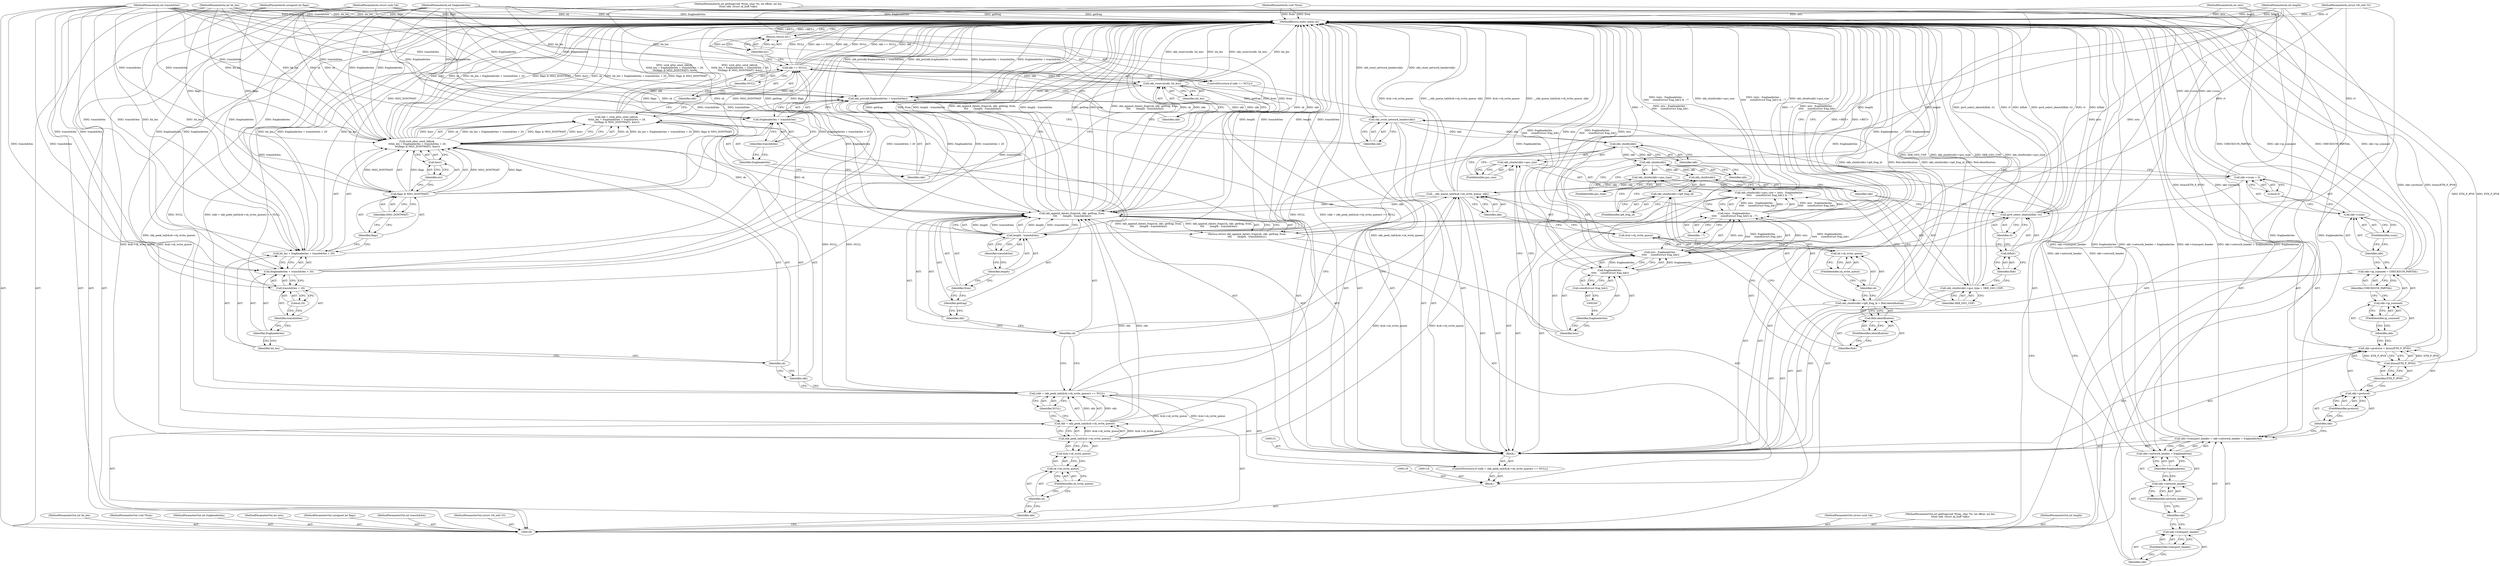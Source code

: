 digraph "0_linux_2811ebac2521ceac84f2bdae402455baa6a7fb47_0" {
"1000235" [label="(MethodReturn,static inline int)"];
"1000107" [label="(MethodParameterIn,struct sock *sk)"];
"1000342" [label="(MethodParameterOut,struct sock *sk)"];
"1000124" [label="(Call,skb_peek_tail(&sk->sk_write_queue))"];
"1000120" [label="(ControlStructure,if ((skb = skb_peek_tail(&sk->sk_write_queue)) == NULL))"];
"1000125" [label="(Call,&sk->sk_write_queue)"];
"1000126" [label="(Call,sk->sk_write_queue)"];
"1000127" [label="(Identifier,sk)"];
"1000128" [label="(FieldIdentifier,sk_write_queue)"];
"1000129" [label="(Identifier,NULL)"];
"1000121" [label="(Call,(skb = skb_peek_tail(&sk->sk_write_queue)) == NULL)"];
"1000122" [label="(Call,skb = skb_peek_tail(&sk->sk_write_queue))"];
"1000123" [label="(Identifier,skb)"];
"1000130" [label="(Block,)"];
"1000135" [label="(Identifier,sk)"];
"1000132" [label="(Call,skb = sock_alloc_send_skb(sk,\n \t\t\thh_len + fragheaderlen + transhdrlen + 20,\n \t\t\t(flags & MSG_DONTWAIT), &err))"];
"1000133" [label="(Identifier,skb)"];
"1000134" [label="(Call,sock_alloc_send_skb(sk,\n \t\t\thh_len + fragheaderlen + transhdrlen + 20,\n \t\t\t(flags & MSG_DONTWAIT), &err))"];
"1000108" [label="(MethodParameterIn,int getfrag(void *from, char *to, int offset, int len,\n\t\t\tint odd, struct sk_buff *skb))"];
"1000343" [label="(MethodParameterOut,int getfrag(void *from, char *to, int offset, int len,\n\t\t\tint odd, struct sk_buff *skb))"];
"1000138" [label="(Call,fragheaderlen + transhdrlen + 20)"];
"1000139" [label="(Identifier,fragheaderlen)"];
"1000140" [label="(Call,transhdrlen + 20)"];
"1000141" [label="(Identifier,transhdrlen)"];
"1000136" [label="(Call,hh_len + fragheaderlen + transhdrlen + 20)"];
"1000137" [label="(Identifier,hh_len)"];
"1000142" [label="(Literal,20)"];
"1000145" [label="(Identifier,MSG_DONTWAIT)"];
"1000146" [label="(Call,&err)"];
"1000147" [label="(Identifier,err)"];
"1000143" [label="(Call,flags & MSG_DONTWAIT)"];
"1000144" [label="(Identifier,flags)"];
"1000151" [label="(Identifier,NULL)"];
"1000148" [label="(ControlStructure,if (skb == NULL))"];
"1000149" [label="(Call,skb == NULL)"];
"1000150" [label="(Identifier,skb)"];
"1000153" [label="(Identifier,err)"];
"1000152" [label="(Return,return err;)"];
"1000155" [label="(Identifier,skb)"];
"1000156" [label="(Identifier,hh_len)"];
"1000154" [label="(Call,skb_reserve(skb, hh_len))"];
"1000158" [label="(Identifier,skb)"];
"1000159" [label="(Call,fragheaderlen + transhdrlen)"];
"1000160" [label="(Identifier,fragheaderlen)"];
"1000157" [label="(Call,skb_put(skb,fragheaderlen + transhdrlen))"];
"1000161" [label="(Identifier,transhdrlen)"];
"1000162" [label="(Call,skb_reset_network_header(skb))"];
"1000163" [label="(Identifier,skb)"];
"1000164" [label="(Call,skb->transport_header = skb->network_header + fragheaderlen)"];
"1000165" [label="(Call,skb->transport_header)"];
"1000166" [label="(Identifier,skb)"];
"1000168" [label="(Call,skb->network_header + fragheaderlen)"];
"1000169" [label="(Call,skb->network_header)"];
"1000170" [label="(Identifier,skb)"];
"1000171" [label="(FieldIdentifier,network_header)"];
"1000172" [label="(Identifier,fragheaderlen)"];
"1000167" [label="(FieldIdentifier,transport_header)"];
"1000177" [label="(Call,htons(ETH_P_IPV6))"];
"1000178" [label="(Identifier,ETH_P_IPV6)"];
"1000173" [label="(Call,skb->protocol = htons(ETH_P_IPV6))"];
"1000174" [label="(Call,skb->protocol)"];
"1000175" [label="(Identifier,skb)"];
"1000176" [label="(FieldIdentifier,protocol)"];
"1000183" [label="(Identifier,CHECKSUM_PARTIAL)"];
"1000179" [label="(Call,skb->ip_summed = CHECKSUM_PARTIAL)"];
"1000180" [label="(Call,skb->ip_summed)"];
"1000181" [label="(Identifier,skb)"];
"1000182" [label="(FieldIdentifier,ip_summed)"];
"1000188" [label="(Literal,0)"];
"1000184" [label="(Call,skb->csum = 0)"];
"1000185" [label="(Call,skb->csum)"];
"1000186" [label="(Identifier,skb)"];
"1000187" [label="(FieldIdentifier,csum)"];
"1000110" [label="(MethodParameterIn,int length)"];
"1000345" [label="(MethodParameterOut,int length)"];
"1000111" [label="(MethodParameterIn,int hh_len)"];
"1000346" [label="(MethodParameterOut,int hh_len)"];
"1000109" [label="(MethodParameterIn,void *from)"];
"1000344" [label="(MethodParameterOut,void *from)"];
"1000112" [label="(MethodParameterIn,int fragheaderlen)"];
"1000347" [label="(MethodParameterOut,int fragheaderlen)"];
"1000192" [label="(Identifier,skb)"];
"1000193" [label="(FieldIdentifier,gso_size)"];
"1000189" [label="(Call,skb_shinfo(skb)->gso_size = (mtu - fragheaderlen -\n\t\t\t\t\t     sizeof(struct frag_hdr)) & ~7)"];
"1000190" [label="(Call,skb_shinfo(skb)->gso_size)"];
"1000191" [label="(Call,skb_shinfo(skb))"];
"1000194" [label="(Call,(mtu - fragheaderlen -\n\t\t\t\t\t     sizeof(struct frag_hdr)) & ~7)"];
"1000195" [label="(Call,mtu - fragheaderlen -\n\t\t\t\t\t     sizeof(struct frag_hdr))"];
"1000196" [label="(Identifier,mtu)"];
"1000197" [label="(Call,fragheaderlen -\n\t\t\t\t\t     sizeof(struct frag_hdr))"];
"1000198" [label="(Identifier,fragheaderlen)"];
"1000199" [label="(Call,sizeof(struct frag_hdr))"];
"1000201" [label="(Identifier,~7)"];
"1000205" [label="(Identifier,skb)"];
"1000206" [label="(FieldIdentifier,gso_type)"];
"1000202" [label="(Call,skb_shinfo(skb)->gso_type = SKB_GSO_UDP)"];
"1000203" [label="(Call,skb_shinfo(skb)->gso_type)"];
"1000204" [label="(Call,skb_shinfo(skb))"];
"1000207" [label="(Identifier,SKB_GSO_UDP)"];
"1000209" [label="(Call,&fhdr)"];
"1000210" [label="(Identifier,fhdr)"];
"1000211" [label="(Identifier,rt)"];
"1000208" [label="(Call,ipv6_select_ident(&fhdr, rt))"];
"1000215" [label="(Identifier,skb)"];
"1000216" [label="(FieldIdentifier,ip6_frag_id)"];
"1000212" [label="(Call,skb_shinfo(skb)->ip6_frag_id = fhdr.identification)"];
"1000213" [label="(Call,skb_shinfo(skb)->ip6_frag_id)"];
"1000214" [label="(Call,skb_shinfo(skb))"];
"1000217" [label="(Call,fhdr.identification)"];
"1000218" [label="(Identifier,fhdr)"];
"1000219" [label="(FieldIdentifier,identification)"];
"1000221" [label="(Call,&sk->sk_write_queue)"];
"1000222" [label="(Call,sk->sk_write_queue)"];
"1000223" [label="(Identifier,sk)"];
"1000224" [label="(FieldIdentifier,sk_write_queue)"];
"1000220" [label="(Call,__skb_queue_tail(&sk->sk_write_queue, skb))"];
"1000225" [label="(Identifier,skb)"];
"1000114" [label="(MethodParameterIn,int mtu)"];
"1000349" [label="(MethodParameterOut,int mtu)"];
"1000115" [label="(MethodParameterIn,unsigned int flags)"];
"1000350" [label="(MethodParameterOut,unsigned int flags)"];
"1000113" [label="(MethodParameterIn,int transhdrlen)"];
"1000348" [label="(MethodParameterOut,int transhdrlen)"];
"1000226" [label="(Return,return skb_append_datato_frags(sk, skb, getfrag, from,\n\t\t\t\t       (length - transhdrlen));)"];
"1000228" [label="(Identifier,sk)"];
"1000229" [label="(Identifier,skb)"];
"1000230" [label="(Identifier,getfrag)"];
"1000231" [label="(Identifier,from)"];
"1000227" [label="(Call,skb_append_datato_frags(sk, skb, getfrag, from,\n\t\t\t\t       (length - transhdrlen)))"];
"1000232" [label="(Call,length - transhdrlen)"];
"1000233" [label="(Identifier,length)"];
"1000234" [label="(Identifier,transhdrlen)"];
"1000116" [label="(MethodParameterIn,struct rt6_info *rt)"];
"1000351" [label="(MethodParameterOut,struct rt6_info *rt)"];
"1000117" [label="(Block,)"];
"1000235" -> "1000106"  [label="AST: "];
"1000235" -> "1000152"  [label="CFG: "];
"1000235" -> "1000226"  [label="CFG: "];
"1000152" -> "1000235"  [label="DDG: <RET>"];
"1000226" -> "1000235"  [label="DDG: <RET>"];
"1000184" -> "1000235"  [label="DDG: skb->csum"];
"1000157" -> "1000235"  [label="DDG: skb_put(skb,fragheaderlen + transhdrlen)"];
"1000157" -> "1000235"  [label="DDG: fragheaderlen + transhdrlen"];
"1000202" -> "1000235"  [label="DDG: SKB_GSO_UDP"];
"1000202" -> "1000235"  [label="DDG: skb_shinfo(skb)->gso_type"];
"1000227" -> "1000235"  [label="DDG: from"];
"1000227" -> "1000235"  [label="DDG: skb_append_datato_frags(sk, skb, getfrag, from,\n\t\t\t\t       (length - transhdrlen))"];
"1000227" -> "1000235"  [label="DDG: sk"];
"1000227" -> "1000235"  [label="DDG: skb"];
"1000227" -> "1000235"  [label="DDG: length - transhdrlen"];
"1000227" -> "1000235"  [label="DDG: getfrag"];
"1000112" -> "1000235"  [label="DDG: fragheaderlen"];
"1000177" -> "1000235"  [label="DDG: ETH_P_IPV6"];
"1000164" -> "1000235"  [label="DDG: skb->network_header + fragheaderlen"];
"1000164" -> "1000235"  [label="DDG: skb->transport_header"];
"1000220" -> "1000235"  [label="DDG: &sk->sk_write_queue"];
"1000220" -> "1000235"  [label="DDG: __skb_queue_tail(&sk->sk_write_queue, skb)"];
"1000124" -> "1000235"  [label="DDG: &sk->sk_write_queue"];
"1000189" -> "1000235"  [label="DDG: (mtu - fragheaderlen -\n\t\t\t\t\t     sizeof(struct frag_hdr)) & ~7"];
"1000189" -> "1000235"  [label="DDG: skb_shinfo(skb)->gso_size"];
"1000194" -> "1000235"  [label="DDG: ~7"];
"1000194" -> "1000235"  [label="DDG: mtu - fragheaderlen -\n\t\t\t\t\t     sizeof(struct frag_hdr)"];
"1000108" -> "1000235"  [label="DDG: getfrag"];
"1000208" -> "1000235"  [label="DDG: &fhdr"];
"1000208" -> "1000235"  [label="DDG: ipv6_select_ident(&fhdr, rt)"];
"1000208" -> "1000235"  [label="DDG: rt"];
"1000107" -> "1000235"  [label="DDG: sk"];
"1000149" -> "1000235"  [label="DDG: NULL"];
"1000149" -> "1000235"  [label="DDG: skb == NULL"];
"1000149" -> "1000235"  [label="DDG: skb"];
"1000232" -> "1000235"  [label="DDG: length"];
"1000232" -> "1000235"  [label="DDG: transhdrlen"];
"1000168" -> "1000235"  [label="DDG: skb->network_header"];
"1000212" -> "1000235"  [label="DDG: fhdr.identification"];
"1000212" -> "1000235"  [label="DDG: skb_shinfo(skb)->ip6_frag_id"];
"1000114" -> "1000235"  [label="DDG: mtu"];
"1000140" -> "1000235"  [label="DDG: transhdrlen"];
"1000138" -> "1000235"  [label="DDG: fragheaderlen"];
"1000138" -> "1000235"  [label="DDG: transhdrlen + 20"];
"1000121" -> "1000235"  [label="DDG: NULL"];
"1000121" -> "1000235"  [label="DDG: (skb = skb_peek_tail(&sk->sk_write_queue)) == NULL"];
"1000143" -> "1000235"  [label="DDG: flags"];
"1000143" -> "1000235"  [label="DDG: MSG_DONTWAIT"];
"1000132" -> "1000235"  [label="DDG: sock_alloc_send_skb(sk,\n \t\t\thh_len + fragheaderlen + transhdrlen + 20,\n \t\t\t(flags & MSG_DONTWAIT), &err)"];
"1000115" -> "1000235"  [label="DDG: flags"];
"1000179" -> "1000235"  [label="DDG: skb->ip_summed"];
"1000179" -> "1000235"  [label="DDG: CHECKSUM_PARTIAL"];
"1000154" -> "1000235"  [label="DDG: skb_reserve(skb, hh_len)"];
"1000154" -> "1000235"  [label="DDG: hh_len"];
"1000195" -> "1000235"  [label="DDG: fragheaderlen -\n\t\t\t\t\t     sizeof(struct frag_hdr)"];
"1000195" -> "1000235"  [label="DDG: mtu"];
"1000134" -> "1000235"  [label="DDG: sk"];
"1000134" -> "1000235"  [label="DDG: hh_len + fragheaderlen + transhdrlen + 20"];
"1000134" -> "1000235"  [label="DDG: flags & MSG_DONTWAIT"];
"1000134" -> "1000235"  [label="DDG: &err"];
"1000113" -> "1000235"  [label="DDG: transhdrlen"];
"1000110" -> "1000235"  [label="DDG: length"];
"1000173" -> "1000235"  [label="DDG: htons(ETH_P_IPV6)"];
"1000173" -> "1000235"  [label="DDG: skb->protocol"];
"1000136" -> "1000235"  [label="DDG: fragheaderlen + transhdrlen + 20"];
"1000136" -> "1000235"  [label="DDG: hh_len"];
"1000162" -> "1000235"  [label="DDG: skb_reset_network_header(skb)"];
"1000111" -> "1000235"  [label="DDG: hh_len"];
"1000116" -> "1000235"  [label="DDG: rt"];
"1000109" -> "1000235"  [label="DDG: from"];
"1000122" -> "1000235"  [label="DDG: skb_peek_tail(&sk->sk_write_queue)"];
"1000197" -> "1000235"  [label="DDG: fragheaderlen"];
"1000107" -> "1000106"  [label="AST: "];
"1000107" -> "1000235"  [label="DDG: sk"];
"1000107" -> "1000134"  [label="DDG: sk"];
"1000107" -> "1000227"  [label="DDG: sk"];
"1000342" -> "1000106"  [label="AST: "];
"1000124" -> "1000122"  [label="AST: "];
"1000124" -> "1000125"  [label="CFG: "];
"1000125" -> "1000124"  [label="AST: "];
"1000122" -> "1000124"  [label="CFG: "];
"1000124" -> "1000235"  [label="DDG: &sk->sk_write_queue"];
"1000124" -> "1000121"  [label="DDG: &sk->sk_write_queue"];
"1000124" -> "1000122"  [label="DDG: &sk->sk_write_queue"];
"1000124" -> "1000220"  [label="DDG: &sk->sk_write_queue"];
"1000120" -> "1000117"  [label="AST: "];
"1000121" -> "1000120"  [label="AST: "];
"1000130" -> "1000120"  [label="AST: "];
"1000125" -> "1000124"  [label="AST: "];
"1000125" -> "1000126"  [label="CFG: "];
"1000126" -> "1000125"  [label="AST: "];
"1000124" -> "1000125"  [label="CFG: "];
"1000126" -> "1000125"  [label="AST: "];
"1000126" -> "1000128"  [label="CFG: "];
"1000127" -> "1000126"  [label="AST: "];
"1000128" -> "1000126"  [label="AST: "];
"1000125" -> "1000126"  [label="CFG: "];
"1000127" -> "1000126"  [label="AST: "];
"1000127" -> "1000123"  [label="CFG: "];
"1000128" -> "1000127"  [label="CFG: "];
"1000128" -> "1000126"  [label="AST: "];
"1000128" -> "1000127"  [label="CFG: "];
"1000126" -> "1000128"  [label="CFG: "];
"1000129" -> "1000121"  [label="AST: "];
"1000129" -> "1000122"  [label="CFG: "];
"1000121" -> "1000129"  [label="CFG: "];
"1000121" -> "1000120"  [label="AST: "];
"1000121" -> "1000129"  [label="CFG: "];
"1000122" -> "1000121"  [label="AST: "];
"1000129" -> "1000121"  [label="AST: "];
"1000133" -> "1000121"  [label="CFG: "];
"1000228" -> "1000121"  [label="CFG: "];
"1000121" -> "1000235"  [label="DDG: NULL"];
"1000121" -> "1000235"  [label="DDG: (skb = skb_peek_tail(&sk->sk_write_queue)) == NULL"];
"1000122" -> "1000121"  [label="DDG: skb"];
"1000124" -> "1000121"  [label="DDG: &sk->sk_write_queue"];
"1000121" -> "1000149"  [label="DDG: NULL"];
"1000122" -> "1000121"  [label="AST: "];
"1000122" -> "1000124"  [label="CFG: "];
"1000123" -> "1000122"  [label="AST: "];
"1000124" -> "1000122"  [label="AST: "];
"1000129" -> "1000122"  [label="CFG: "];
"1000122" -> "1000235"  [label="DDG: skb_peek_tail(&sk->sk_write_queue)"];
"1000122" -> "1000121"  [label="DDG: skb"];
"1000124" -> "1000122"  [label="DDG: &sk->sk_write_queue"];
"1000122" -> "1000227"  [label="DDG: skb"];
"1000123" -> "1000122"  [label="AST: "];
"1000123" -> "1000106"  [label="CFG: "];
"1000127" -> "1000123"  [label="CFG: "];
"1000130" -> "1000120"  [label="AST: "];
"1000131" -> "1000130"  [label="AST: "];
"1000132" -> "1000130"  [label="AST: "];
"1000148" -> "1000130"  [label="AST: "];
"1000154" -> "1000130"  [label="AST: "];
"1000157" -> "1000130"  [label="AST: "];
"1000162" -> "1000130"  [label="AST: "];
"1000164" -> "1000130"  [label="AST: "];
"1000173" -> "1000130"  [label="AST: "];
"1000179" -> "1000130"  [label="AST: "];
"1000184" -> "1000130"  [label="AST: "];
"1000189" -> "1000130"  [label="AST: "];
"1000202" -> "1000130"  [label="AST: "];
"1000208" -> "1000130"  [label="AST: "];
"1000212" -> "1000130"  [label="AST: "];
"1000220" -> "1000130"  [label="AST: "];
"1000135" -> "1000134"  [label="AST: "];
"1000135" -> "1000133"  [label="CFG: "];
"1000137" -> "1000135"  [label="CFG: "];
"1000132" -> "1000130"  [label="AST: "];
"1000132" -> "1000134"  [label="CFG: "];
"1000133" -> "1000132"  [label="AST: "];
"1000134" -> "1000132"  [label="AST: "];
"1000150" -> "1000132"  [label="CFG: "];
"1000132" -> "1000235"  [label="DDG: sock_alloc_send_skb(sk,\n \t\t\thh_len + fragheaderlen + transhdrlen + 20,\n \t\t\t(flags & MSG_DONTWAIT), &err)"];
"1000134" -> "1000132"  [label="DDG: sk"];
"1000134" -> "1000132"  [label="DDG: hh_len + fragheaderlen + transhdrlen + 20"];
"1000134" -> "1000132"  [label="DDG: flags & MSG_DONTWAIT"];
"1000134" -> "1000132"  [label="DDG: &err"];
"1000132" -> "1000149"  [label="DDG: skb"];
"1000133" -> "1000132"  [label="AST: "];
"1000133" -> "1000121"  [label="CFG: "];
"1000135" -> "1000133"  [label="CFG: "];
"1000134" -> "1000132"  [label="AST: "];
"1000134" -> "1000146"  [label="CFG: "];
"1000135" -> "1000134"  [label="AST: "];
"1000136" -> "1000134"  [label="AST: "];
"1000143" -> "1000134"  [label="AST: "];
"1000146" -> "1000134"  [label="AST: "];
"1000132" -> "1000134"  [label="CFG: "];
"1000134" -> "1000235"  [label="DDG: sk"];
"1000134" -> "1000235"  [label="DDG: hh_len + fragheaderlen + transhdrlen + 20"];
"1000134" -> "1000235"  [label="DDG: flags & MSG_DONTWAIT"];
"1000134" -> "1000235"  [label="DDG: &err"];
"1000134" -> "1000132"  [label="DDG: sk"];
"1000134" -> "1000132"  [label="DDG: hh_len + fragheaderlen + transhdrlen + 20"];
"1000134" -> "1000132"  [label="DDG: flags & MSG_DONTWAIT"];
"1000134" -> "1000132"  [label="DDG: &err"];
"1000107" -> "1000134"  [label="DDG: sk"];
"1000111" -> "1000134"  [label="DDG: hh_len"];
"1000112" -> "1000134"  [label="DDG: fragheaderlen"];
"1000113" -> "1000134"  [label="DDG: transhdrlen"];
"1000143" -> "1000134"  [label="DDG: flags"];
"1000143" -> "1000134"  [label="DDG: MSG_DONTWAIT"];
"1000134" -> "1000227"  [label="DDG: sk"];
"1000108" -> "1000106"  [label="AST: "];
"1000108" -> "1000235"  [label="DDG: getfrag"];
"1000108" -> "1000227"  [label="DDG: getfrag"];
"1000343" -> "1000106"  [label="AST: "];
"1000138" -> "1000136"  [label="AST: "];
"1000138" -> "1000140"  [label="CFG: "];
"1000139" -> "1000138"  [label="AST: "];
"1000140" -> "1000138"  [label="AST: "];
"1000136" -> "1000138"  [label="CFG: "];
"1000138" -> "1000235"  [label="DDG: fragheaderlen"];
"1000138" -> "1000235"  [label="DDG: transhdrlen + 20"];
"1000112" -> "1000138"  [label="DDG: fragheaderlen"];
"1000113" -> "1000138"  [label="DDG: transhdrlen"];
"1000139" -> "1000138"  [label="AST: "];
"1000139" -> "1000137"  [label="CFG: "];
"1000141" -> "1000139"  [label="CFG: "];
"1000140" -> "1000138"  [label="AST: "];
"1000140" -> "1000142"  [label="CFG: "];
"1000141" -> "1000140"  [label="AST: "];
"1000142" -> "1000140"  [label="AST: "];
"1000138" -> "1000140"  [label="CFG: "];
"1000140" -> "1000235"  [label="DDG: transhdrlen"];
"1000113" -> "1000140"  [label="DDG: transhdrlen"];
"1000141" -> "1000140"  [label="AST: "];
"1000141" -> "1000139"  [label="CFG: "];
"1000142" -> "1000141"  [label="CFG: "];
"1000136" -> "1000134"  [label="AST: "];
"1000136" -> "1000138"  [label="CFG: "];
"1000137" -> "1000136"  [label="AST: "];
"1000138" -> "1000136"  [label="AST: "];
"1000144" -> "1000136"  [label="CFG: "];
"1000136" -> "1000235"  [label="DDG: fragheaderlen + transhdrlen + 20"];
"1000136" -> "1000235"  [label="DDG: hh_len"];
"1000111" -> "1000136"  [label="DDG: hh_len"];
"1000112" -> "1000136"  [label="DDG: fragheaderlen"];
"1000113" -> "1000136"  [label="DDG: transhdrlen"];
"1000137" -> "1000136"  [label="AST: "];
"1000137" -> "1000135"  [label="CFG: "];
"1000139" -> "1000137"  [label="CFG: "];
"1000142" -> "1000140"  [label="AST: "];
"1000142" -> "1000141"  [label="CFG: "];
"1000140" -> "1000142"  [label="CFG: "];
"1000145" -> "1000143"  [label="AST: "];
"1000145" -> "1000144"  [label="CFG: "];
"1000143" -> "1000145"  [label="CFG: "];
"1000146" -> "1000134"  [label="AST: "];
"1000146" -> "1000147"  [label="CFG: "];
"1000147" -> "1000146"  [label="AST: "];
"1000134" -> "1000146"  [label="CFG: "];
"1000147" -> "1000146"  [label="AST: "];
"1000147" -> "1000143"  [label="CFG: "];
"1000146" -> "1000147"  [label="CFG: "];
"1000143" -> "1000134"  [label="AST: "];
"1000143" -> "1000145"  [label="CFG: "];
"1000144" -> "1000143"  [label="AST: "];
"1000145" -> "1000143"  [label="AST: "];
"1000147" -> "1000143"  [label="CFG: "];
"1000143" -> "1000235"  [label="DDG: flags"];
"1000143" -> "1000235"  [label="DDG: MSG_DONTWAIT"];
"1000143" -> "1000134"  [label="DDG: flags"];
"1000143" -> "1000134"  [label="DDG: MSG_DONTWAIT"];
"1000115" -> "1000143"  [label="DDG: flags"];
"1000144" -> "1000143"  [label="AST: "];
"1000144" -> "1000136"  [label="CFG: "];
"1000145" -> "1000144"  [label="CFG: "];
"1000151" -> "1000149"  [label="AST: "];
"1000151" -> "1000150"  [label="CFG: "];
"1000149" -> "1000151"  [label="CFG: "];
"1000148" -> "1000130"  [label="AST: "];
"1000149" -> "1000148"  [label="AST: "];
"1000152" -> "1000148"  [label="AST: "];
"1000149" -> "1000148"  [label="AST: "];
"1000149" -> "1000151"  [label="CFG: "];
"1000150" -> "1000149"  [label="AST: "];
"1000151" -> "1000149"  [label="AST: "];
"1000153" -> "1000149"  [label="CFG: "];
"1000155" -> "1000149"  [label="CFG: "];
"1000149" -> "1000235"  [label="DDG: NULL"];
"1000149" -> "1000235"  [label="DDG: skb == NULL"];
"1000149" -> "1000235"  [label="DDG: skb"];
"1000132" -> "1000149"  [label="DDG: skb"];
"1000121" -> "1000149"  [label="DDG: NULL"];
"1000149" -> "1000154"  [label="DDG: skb"];
"1000150" -> "1000149"  [label="AST: "];
"1000150" -> "1000132"  [label="CFG: "];
"1000151" -> "1000150"  [label="CFG: "];
"1000153" -> "1000152"  [label="AST: "];
"1000153" -> "1000149"  [label="CFG: "];
"1000152" -> "1000153"  [label="CFG: "];
"1000153" -> "1000152"  [label="DDG: err"];
"1000152" -> "1000148"  [label="AST: "];
"1000152" -> "1000153"  [label="CFG: "];
"1000153" -> "1000152"  [label="AST: "];
"1000235" -> "1000152"  [label="CFG: "];
"1000152" -> "1000235"  [label="DDG: <RET>"];
"1000153" -> "1000152"  [label="DDG: err"];
"1000155" -> "1000154"  [label="AST: "];
"1000155" -> "1000149"  [label="CFG: "];
"1000156" -> "1000155"  [label="CFG: "];
"1000156" -> "1000154"  [label="AST: "];
"1000156" -> "1000155"  [label="CFG: "];
"1000154" -> "1000156"  [label="CFG: "];
"1000154" -> "1000130"  [label="AST: "];
"1000154" -> "1000156"  [label="CFG: "];
"1000155" -> "1000154"  [label="AST: "];
"1000156" -> "1000154"  [label="AST: "];
"1000158" -> "1000154"  [label="CFG: "];
"1000154" -> "1000235"  [label="DDG: skb_reserve(skb, hh_len)"];
"1000154" -> "1000235"  [label="DDG: hh_len"];
"1000149" -> "1000154"  [label="DDG: skb"];
"1000111" -> "1000154"  [label="DDG: hh_len"];
"1000154" -> "1000157"  [label="DDG: skb"];
"1000158" -> "1000157"  [label="AST: "];
"1000158" -> "1000154"  [label="CFG: "];
"1000160" -> "1000158"  [label="CFG: "];
"1000159" -> "1000157"  [label="AST: "];
"1000159" -> "1000161"  [label="CFG: "];
"1000160" -> "1000159"  [label="AST: "];
"1000161" -> "1000159"  [label="AST: "];
"1000157" -> "1000159"  [label="CFG: "];
"1000112" -> "1000159"  [label="DDG: fragheaderlen"];
"1000113" -> "1000159"  [label="DDG: transhdrlen"];
"1000160" -> "1000159"  [label="AST: "];
"1000160" -> "1000158"  [label="CFG: "];
"1000161" -> "1000160"  [label="CFG: "];
"1000157" -> "1000130"  [label="AST: "];
"1000157" -> "1000159"  [label="CFG: "];
"1000158" -> "1000157"  [label="AST: "];
"1000159" -> "1000157"  [label="AST: "];
"1000163" -> "1000157"  [label="CFG: "];
"1000157" -> "1000235"  [label="DDG: skb_put(skb,fragheaderlen + transhdrlen)"];
"1000157" -> "1000235"  [label="DDG: fragheaderlen + transhdrlen"];
"1000154" -> "1000157"  [label="DDG: skb"];
"1000112" -> "1000157"  [label="DDG: fragheaderlen"];
"1000113" -> "1000157"  [label="DDG: transhdrlen"];
"1000157" -> "1000162"  [label="DDG: skb"];
"1000161" -> "1000159"  [label="AST: "];
"1000161" -> "1000160"  [label="CFG: "];
"1000159" -> "1000161"  [label="CFG: "];
"1000162" -> "1000130"  [label="AST: "];
"1000162" -> "1000163"  [label="CFG: "];
"1000163" -> "1000162"  [label="AST: "];
"1000166" -> "1000162"  [label="CFG: "];
"1000162" -> "1000235"  [label="DDG: skb_reset_network_header(skb)"];
"1000157" -> "1000162"  [label="DDG: skb"];
"1000162" -> "1000191"  [label="DDG: skb"];
"1000163" -> "1000162"  [label="AST: "];
"1000163" -> "1000157"  [label="CFG: "];
"1000162" -> "1000163"  [label="CFG: "];
"1000164" -> "1000130"  [label="AST: "];
"1000164" -> "1000168"  [label="CFG: "];
"1000165" -> "1000164"  [label="AST: "];
"1000168" -> "1000164"  [label="AST: "];
"1000175" -> "1000164"  [label="CFG: "];
"1000164" -> "1000235"  [label="DDG: skb->network_header + fragheaderlen"];
"1000164" -> "1000235"  [label="DDG: skb->transport_header"];
"1000112" -> "1000164"  [label="DDG: fragheaderlen"];
"1000165" -> "1000164"  [label="AST: "];
"1000165" -> "1000167"  [label="CFG: "];
"1000166" -> "1000165"  [label="AST: "];
"1000167" -> "1000165"  [label="AST: "];
"1000170" -> "1000165"  [label="CFG: "];
"1000166" -> "1000165"  [label="AST: "];
"1000166" -> "1000162"  [label="CFG: "];
"1000167" -> "1000166"  [label="CFG: "];
"1000168" -> "1000164"  [label="AST: "];
"1000168" -> "1000172"  [label="CFG: "];
"1000169" -> "1000168"  [label="AST: "];
"1000172" -> "1000168"  [label="AST: "];
"1000164" -> "1000168"  [label="CFG: "];
"1000168" -> "1000235"  [label="DDG: skb->network_header"];
"1000112" -> "1000168"  [label="DDG: fragheaderlen"];
"1000169" -> "1000168"  [label="AST: "];
"1000169" -> "1000171"  [label="CFG: "];
"1000170" -> "1000169"  [label="AST: "];
"1000171" -> "1000169"  [label="AST: "];
"1000172" -> "1000169"  [label="CFG: "];
"1000170" -> "1000169"  [label="AST: "];
"1000170" -> "1000165"  [label="CFG: "];
"1000171" -> "1000170"  [label="CFG: "];
"1000171" -> "1000169"  [label="AST: "];
"1000171" -> "1000170"  [label="CFG: "];
"1000169" -> "1000171"  [label="CFG: "];
"1000172" -> "1000168"  [label="AST: "];
"1000172" -> "1000169"  [label="CFG: "];
"1000168" -> "1000172"  [label="CFG: "];
"1000167" -> "1000165"  [label="AST: "];
"1000167" -> "1000166"  [label="CFG: "];
"1000165" -> "1000167"  [label="CFG: "];
"1000177" -> "1000173"  [label="AST: "];
"1000177" -> "1000178"  [label="CFG: "];
"1000178" -> "1000177"  [label="AST: "];
"1000173" -> "1000177"  [label="CFG: "];
"1000177" -> "1000235"  [label="DDG: ETH_P_IPV6"];
"1000177" -> "1000173"  [label="DDG: ETH_P_IPV6"];
"1000178" -> "1000177"  [label="AST: "];
"1000178" -> "1000174"  [label="CFG: "];
"1000177" -> "1000178"  [label="CFG: "];
"1000173" -> "1000130"  [label="AST: "];
"1000173" -> "1000177"  [label="CFG: "];
"1000174" -> "1000173"  [label="AST: "];
"1000177" -> "1000173"  [label="AST: "];
"1000181" -> "1000173"  [label="CFG: "];
"1000173" -> "1000235"  [label="DDG: htons(ETH_P_IPV6)"];
"1000173" -> "1000235"  [label="DDG: skb->protocol"];
"1000177" -> "1000173"  [label="DDG: ETH_P_IPV6"];
"1000174" -> "1000173"  [label="AST: "];
"1000174" -> "1000176"  [label="CFG: "];
"1000175" -> "1000174"  [label="AST: "];
"1000176" -> "1000174"  [label="AST: "];
"1000178" -> "1000174"  [label="CFG: "];
"1000175" -> "1000174"  [label="AST: "];
"1000175" -> "1000164"  [label="CFG: "];
"1000176" -> "1000175"  [label="CFG: "];
"1000176" -> "1000174"  [label="AST: "];
"1000176" -> "1000175"  [label="CFG: "];
"1000174" -> "1000176"  [label="CFG: "];
"1000183" -> "1000179"  [label="AST: "];
"1000183" -> "1000180"  [label="CFG: "];
"1000179" -> "1000183"  [label="CFG: "];
"1000179" -> "1000130"  [label="AST: "];
"1000179" -> "1000183"  [label="CFG: "];
"1000180" -> "1000179"  [label="AST: "];
"1000183" -> "1000179"  [label="AST: "];
"1000186" -> "1000179"  [label="CFG: "];
"1000179" -> "1000235"  [label="DDG: skb->ip_summed"];
"1000179" -> "1000235"  [label="DDG: CHECKSUM_PARTIAL"];
"1000180" -> "1000179"  [label="AST: "];
"1000180" -> "1000182"  [label="CFG: "];
"1000181" -> "1000180"  [label="AST: "];
"1000182" -> "1000180"  [label="AST: "];
"1000183" -> "1000180"  [label="CFG: "];
"1000181" -> "1000180"  [label="AST: "];
"1000181" -> "1000173"  [label="CFG: "];
"1000182" -> "1000181"  [label="CFG: "];
"1000182" -> "1000180"  [label="AST: "];
"1000182" -> "1000181"  [label="CFG: "];
"1000180" -> "1000182"  [label="CFG: "];
"1000188" -> "1000184"  [label="AST: "];
"1000188" -> "1000185"  [label="CFG: "];
"1000184" -> "1000188"  [label="CFG: "];
"1000184" -> "1000130"  [label="AST: "];
"1000184" -> "1000188"  [label="CFG: "];
"1000185" -> "1000184"  [label="AST: "];
"1000188" -> "1000184"  [label="AST: "];
"1000192" -> "1000184"  [label="CFG: "];
"1000184" -> "1000235"  [label="DDG: skb->csum"];
"1000185" -> "1000184"  [label="AST: "];
"1000185" -> "1000187"  [label="CFG: "];
"1000186" -> "1000185"  [label="AST: "];
"1000187" -> "1000185"  [label="AST: "];
"1000188" -> "1000185"  [label="CFG: "];
"1000186" -> "1000185"  [label="AST: "];
"1000186" -> "1000179"  [label="CFG: "];
"1000187" -> "1000186"  [label="CFG: "];
"1000187" -> "1000185"  [label="AST: "];
"1000187" -> "1000186"  [label="CFG: "];
"1000185" -> "1000187"  [label="CFG: "];
"1000110" -> "1000106"  [label="AST: "];
"1000110" -> "1000235"  [label="DDG: length"];
"1000110" -> "1000232"  [label="DDG: length"];
"1000345" -> "1000106"  [label="AST: "];
"1000111" -> "1000106"  [label="AST: "];
"1000111" -> "1000235"  [label="DDG: hh_len"];
"1000111" -> "1000134"  [label="DDG: hh_len"];
"1000111" -> "1000136"  [label="DDG: hh_len"];
"1000111" -> "1000154"  [label="DDG: hh_len"];
"1000346" -> "1000106"  [label="AST: "];
"1000109" -> "1000106"  [label="AST: "];
"1000109" -> "1000235"  [label="DDG: from"];
"1000109" -> "1000227"  [label="DDG: from"];
"1000344" -> "1000106"  [label="AST: "];
"1000112" -> "1000106"  [label="AST: "];
"1000112" -> "1000235"  [label="DDG: fragheaderlen"];
"1000112" -> "1000134"  [label="DDG: fragheaderlen"];
"1000112" -> "1000136"  [label="DDG: fragheaderlen"];
"1000112" -> "1000138"  [label="DDG: fragheaderlen"];
"1000112" -> "1000157"  [label="DDG: fragheaderlen"];
"1000112" -> "1000159"  [label="DDG: fragheaderlen"];
"1000112" -> "1000164"  [label="DDG: fragheaderlen"];
"1000112" -> "1000168"  [label="DDG: fragheaderlen"];
"1000112" -> "1000197"  [label="DDG: fragheaderlen"];
"1000347" -> "1000106"  [label="AST: "];
"1000192" -> "1000191"  [label="AST: "];
"1000192" -> "1000184"  [label="CFG: "];
"1000191" -> "1000192"  [label="CFG: "];
"1000193" -> "1000190"  [label="AST: "];
"1000193" -> "1000191"  [label="CFG: "];
"1000190" -> "1000193"  [label="CFG: "];
"1000189" -> "1000130"  [label="AST: "];
"1000189" -> "1000194"  [label="CFG: "];
"1000190" -> "1000189"  [label="AST: "];
"1000194" -> "1000189"  [label="AST: "];
"1000205" -> "1000189"  [label="CFG: "];
"1000189" -> "1000235"  [label="DDG: (mtu - fragheaderlen -\n\t\t\t\t\t     sizeof(struct frag_hdr)) & ~7"];
"1000189" -> "1000235"  [label="DDG: skb_shinfo(skb)->gso_size"];
"1000194" -> "1000189"  [label="DDG: mtu - fragheaderlen -\n\t\t\t\t\t     sizeof(struct frag_hdr)"];
"1000194" -> "1000189"  [label="DDG: ~7"];
"1000190" -> "1000189"  [label="AST: "];
"1000190" -> "1000193"  [label="CFG: "];
"1000191" -> "1000190"  [label="AST: "];
"1000193" -> "1000190"  [label="AST: "];
"1000196" -> "1000190"  [label="CFG: "];
"1000191" -> "1000190"  [label="AST: "];
"1000191" -> "1000192"  [label="CFG: "];
"1000192" -> "1000191"  [label="AST: "];
"1000193" -> "1000191"  [label="CFG: "];
"1000162" -> "1000191"  [label="DDG: skb"];
"1000191" -> "1000204"  [label="DDG: skb"];
"1000194" -> "1000189"  [label="AST: "];
"1000194" -> "1000201"  [label="CFG: "];
"1000195" -> "1000194"  [label="AST: "];
"1000201" -> "1000194"  [label="AST: "];
"1000189" -> "1000194"  [label="CFG: "];
"1000194" -> "1000235"  [label="DDG: ~7"];
"1000194" -> "1000235"  [label="DDG: mtu - fragheaderlen -\n\t\t\t\t\t     sizeof(struct frag_hdr)"];
"1000194" -> "1000189"  [label="DDG: mtu - fragheaderlen -\n\t\t\t\t\t     sizeof(struct frag_hdr)"];
"1000194" -> "1000189"  [label="DDG: ~7"];
"1000195" -> "1000194"  [label="DDG: mtu"];
"1000195" -> "1000194"  [label="DDG: fragheaderlen -\n\t\t\t\t\t     sizeof(struct frag_hdr)"];
"1000195" -> "1000194"  [label="AST: "];
"1000195" -> "1000197"  [label="CFG: "];
"1000196" -> "1000195"  [label="AST: "];
"1000197" -> "1000195"  [label="AST: "];
"1000201" -> "1000195"  [label="CFG: "];
"1000195" -> "1000235"  [label="DDG: fragheaderlen -\n\t\t\t\t\t     sizeof(struct frag_hdr)"];
"1000195" -> "1000235"  [label="DDG: mtu"];
"1000195" -> "1000194"  [label="DDG: mtu"];
"1000195" -> "1000194"  [label="DDG: fragheaderlen -\n\t\t\t\t\t     sizeof(struct frag_hdr)"];
"1000114" -> "1000195"  [label="DDG: mtu"];
"1000197" -> "1000195"  [label="DDG: fragheaderlen"];
"1000196" -> "1000195"  [label="AST: "];
"1000196" -> "1000190"  [label="CFG: "];
"1000198" -> "1000196"  [label="CFG: "];
"1000197" -> "1000195"  [label="AST: "];
"1000197" -> "1000199"  [label="CFG: "];
"1000198" -> "1000197"  [label="AST: "];
"1000199" -> "1000197"  [label="AST: "];
"1000195" -> "1000197"  [label="CFG: "];
"1000197" -> "1000235"  [label="DDG: fragheaderlen"];
"1000197" -> "1000195"  [label="DDG: fragheaderlen"];
"1000112" -> "1000197"  [label="DDG: fragheaderlen"];
"1000198" -> "1000197"  [label="AST: "];
"1000198" -> "1000196"  [label="CFG: "];
"1000200" -> "1000198"  [label="CFG: "];
"1000199" -> "1000197"  [label="AST: "];
"1000199" -> "1000200"  [label="CFG: "];
"1000200" -> "1000199"  [label="AST: "];
"1000197" -> "1000199"  [label="CFG: "];
"1000201" -> "1000194"  [label="AST: "];
"1000201" -> "1000195"  [label="CFG: "];
"1000194" -> "1000201"  [label="CFG: "];
"1000205" -> "1000204"  [label="AST: "];
"1000205" -> "1000189"  [label="CFG: "];
"1000204" -> "1000205"  [label="CFG: "];
"1000206" -> "1000203"  [label="AST: "];
"1000206" -> "1000204"  [label="CFG: "];
"1000203" -> "1000206"  [label="CFG: "];
"1000202" -> "1000130"  [label="AST: "];
"1000202" -> "1000207"  [label="CFG: "];
"1000203" -> "1000202"  [label="AST: "];
"1000207" -> "1000202"  [label="AST: "];
"1000210" -> "1000202"  [label="CFG: "];
"1000202" -> "1000235"  [label="DDG: SKB_GSO_UDP"];
"1000202" -> "1000235"  [label="DDG: skb_shinfo(skb)->gso_type"];
"1000203" -> "1000202"  [label="AST: "];
"1000203" -> "1000206"  [label="CFG: "];
"1000204" -> "1000203"  [label="AST: "];
"1000206" -> "1000203"  [label="AST: "];
"1000207" -> "1000203"  [label="CFG: "];
"1000204" -> "1000203"  [label="AST: "];
"1000204" -> "1000205"  [label="CFG: "];
"1000205" -> "1000204"  [label="AST: "];
"1000206" -> "1000204"  [label="CFG: "];
"1000191" -> "1000204"  [label="DDG: skb"];
"1000204" -> "1000214"  [label="DDG: skb"];
"1000207" -> "1000202"  [label="AST: "];
"1000207" -> "1000203"  [label="CFG: "];
"1000202" -> "1000207"  [label="CFG: "];
"1000209" -> "1000208"  [label="AST: "];
"1000209" -> "1000210"  [label="CFG: "];
"1000210" -> "1000209"  [label="AST: "];
"1000211" -> "1000209"  [label="CFG: "];
"1000210" -> "1000209"  [label="AST: "];
"1000210" -> "1000202"  [label="CFG: "];
"1000209" -> "1000210"  [label="CFG: "];
"1000211" -> "1000208"  [label="AST: "];
"1000211" -> "1000209"  [label="CFG: "];
"1000208" -> "1000211"  [label="CFG: "];
"1000208" -> "1000130"  [label="AST: "];
"1000208" -> "1000211"  [label="CFG: "];
"1000209" -> "1000208"  [label="AST: "];
"1000211" -> "1000208"  [label="AST: "];
"1000215" -> "1000208"  [label="CFG: "];
"1000208" -> "1000235"  [label="DDG: &fhdr"];
"1000208" -> "1000235"  [label="DDG: ipv6_select_ident(&fhdr, rt)"];
"1000208" -> "1000235"  [label="DDG: rt"];
"1000116" -> "1000208"  [label="DDG: rt"];
"1000215" -> "1000214"  [label="AST: "];
"1000215" -> "1000208"  [label="CFG: "];
"1000214" -> "1000215"  [label="CFG: "];
"1000216" -> "1000213"  [label="AST: "];
"1000216" -> "1000214"  [label="CFG: "];
"1000213" -> "1000216"  [label="CFG: "];
"1000212" -> "1000130"  [label="AST: "];
"1000212" -> "1000217"  [label="CFG: "];
"1000213" -> "1000212"  [label="AST: "];
"1000217" -> "1000212"  [label="AST: "];
"1000223" -> "1000212"  [label="CFG: "];
"1000212" -> "1000235"  [label="DDG: fhdr.identification"];
"1000212" -> "1000235"  [label="DDG: skb_shinfo(skb)->ip6_frag_id"];
"1000213" -> "1000212"  [label="AST: "];
"1000213" -> "1000216"  [label="CFG: "];
"1000214" -> "1000213"  [label="AST: "];
"1000216" -> "1000213"  [label="AST: "];
"1000218" -> "1000213"  [label="CFG: "];
"1000214" -> "1000213"  [label="AST: "];
"1000214" -> "1000215"  [label="CFG: "];
"1000215" -> "1000214"  [label="AST: "];
"1000216" -> "1000214"  [label="CFG: "];
"1000204" -> "1000214"  [label="DDG: skb"];
"1000214" -> "1000220"  [label="DDG: skb"];
"1000217" -> "1000212"  [label="AST: "];
"1000217" -> "1000219"  [label="CFG: "];
"1000218" -> "1000217"  [label="AST: "];
"1000219" -> "1000217"  [label="AST: "];
"1000212" -> "1000217"  [label="CFG: "];
"1000218" -> "1000217"  [label="AST: "];
"1000218" -> "1000213"  [label="CFG: "];
"1000219" -> "1000218"  [label="CFG: "];
"1000219" -> "1000217"  [label="AST: "];
"1000219" -> "1000218"  [label="CFG: "];
"1000217" -> "1000219"  [label="CFG: "];
"1000221" -> "1000220"  [label="AST: "];
"1000221" -> "1000222"  [label="CFG: "];
"1000222" -> "1000221"  [label="AST: "];
"1000225" -> "1000221"  [label="CFG: "];
"1000222" -> "1000221"  [label="AST: "];
"1000222" -> "1000224"  [label="CFG: "];
"1000223" -> "1000222"  [label="AST: "];
"1000224" -> "1000222"  [label="AST: "];
"1000221" -> "1000222"  [label="CFG: "];
"1000223" -> "1000222"  [label="AST: "];
"1000223" -> "1000212"  [label="CFG: "];
"1000224" -> "1000223"  [label="CFG: "];
"1000224" -> "1000222"  [label="AST: "];
"1000224" -> "1000223"  [label="CFG: "];
"1000222" -> "1000224"  [label="CFG: "];
"1000220" -> "1000130"  [label="AST: "];
"1000220" -> "1000225"  [label="CFG: "];
"1000221" -> "1000220"  [label="AST: "];
"1000225" -> "1000220"  [label="AST: "];
"1000228" -> "1000220"  [label="CFG: "];
"1000220" -> "1000235"  [label="DDG: &sk->sk_write_queue"];
"1000220" -> "1000235"  [label="DDG: __skb_queue_tail(&sk->sk_write_queue, skb)"];
"1000124" -> "1000220"  [label="DDG: &sk->sk_write_queue"];
"1000214" -> "1000220"  [label="DDG: skb"];
"1000220" -> "1000227"  [label="DDG: skb"];
"1000225" -> "1000220"  [label="AST: "];
"1000225" -> "1000221"  [label="CFG: "];
"1000220" -> "1000225"  [label="CFG: "];
"1000114" -> "1000106"  [label="AST: "];
"1000114" -> "1000235"  [label="DDG: mtu"];
"1000114" -> "1000195"  [label="DDG: mtu"];
"1000349" -> "1000106"  [label="AST: "];
"1000115" -> "1000106"  [label="AST: "];
"1000115" -> "1000235"  [label="DDG: flags"];
"1000115" -> "1000143"  [label="DDG: flags"];
"1000350" -> "1000106"  [label="AST: "];
"1000113" -> "1000106"  [label="AST: "];
"1000113" -> "1000235"  [label="DDG: transhdrlen"];
"1000113" -> "1000134"  [label="DDG: transhdrlen"];
"1000113" -> "1000136"  [label="DDG: transhdrlen"];
"1000113" -> "1000138"  [label="DDG: transhdrlen"];
"1000113" -> "1000140"  [label="DDG: transhdrlen"];
"1000113" -> "1000157"  [label="DDG: transhdrlen"];
"1000113" -> "1000159"  [label="DDG: transhdrlen"];
"1000113" -> "1000232"  [label="DDG: transhdrlen"];
"1000348" -> "1000106"  [label="AST: "];
"1000226" -> "1000117"  [label="AST: "];
"1000226" -> "1000227"  [label="CFG: "];
"1000227" -> "1000226"  [label="AST: "];
"1000235" -> "1000226"  [label="CFG: "];
"1000226" -> "1000235"  [label="DDG: <RET>"];
"1000227" -> "1000226"  [label="DDG: skb_append_datato_frags(sk, skb, getfrag, from,\n\t\t\t\t       (length - transhdrlen))"];
"1000228" -> "1000227"  [label="AST: "];
"1000228" -> "1000220"  [label="CFG: "];
"1000228" -> "1000121"  [label="CFG: "];
"1000229" -> "1000228"  [label="CFG: "];
"1000229" -> "1000227"  [label="AST: "];
"1000229" -> "1000228"  [label="CFG: "];
"1000230" -> "1000229"  [label="CFG: "];
"1000230" -> "1000227"  [label="AST: "];
"1000230" -> "1000229"  [label="CFG: "];
"1000231" -> "1000230"  [label="CFG: "];
"1000231" -> "1000227"  [label="AST: "];
"1000231" -> "1000230"  [label="CFG: "];
"1000233" -> "1000231"  [label="CFG: "];
"1000227" -> "1000226"  [label="AST: "];
"1000227" -> "1000232"  [label="CFG: "];
"1000228" -> "1000227"  [label="AST: "];
"1000229" -> "1000227"  [label="AST: "];
"1000230" -> "1000227"  [label="AST: "];
"1000231" -> "1000227"  [label="AST: "];
"1000232" -> "1000227"  [label="AST: "];
"1000226" -> "1000227"  [label="CFG: "];
"1000227" -> "1000235"  [label="DDG: from"];
"1000227" -> "1000235"  [label="DDG: skb_append_datato_frags(sk, skb, getfrag, from,\n\t\t\t\t       (length - transhdrlen))"];
"1000227" -> "1000235"  [label="DDG: sk"];
"1000227" -> "1000235"  [label="DDG: skb"];
"1000227" -> "1000235"  [label="DDG: length - transhdrlen"];
"1000227" -> "1000235"  [label="DDG: getfrag"];
"1000227" -> "1000226"  [label="DDG: skb_append_datato_frags(sk, skb, getfrag, from,\n\t\t\t\t       (length - transhdrlen))"];
"1000134" -> "1000227"  [label="DDG: sk"];
"1000107" -> "1000227"  [label="DDG: sk"];
"1000220" -> "1000227"  [label="DDG: skb"];
"1000122" -> "1000227"  [label="DDG: skb"];
"1000108" -> "1000227"  [label="DDG: getfrag"];
"1000109" -> "1000227"  [label="DDG: from"];
"1000232" -> "1000227"  [label="DDG: length"];
"1000232" -> "1000227"  [label="DDG: transhdrlen"];
"1000232" -> "1000227"  [label="AST: "];
"1000232" -> "1000234"  [label="CFG: "];
"1000233" -> "1000232"  [label="AST: "];
"1000234" -> "1000232"  [label="AST: "];
"1000227" -> "1000232"  [label="CFG: "];
"1000232" -> "1000235"  [label="DDG: length"];
"1000232" -> "1000235"  [label="DDG: transhdrlen"];
"1000232" -> "1000227"  [label="DDG: length"];
"1000232" -> "1000227"  [label="DDG: transhdrlen"];
"1000110" -> "1000232"  [label="DDG: length"];
"1000113" -> "1000232"  [label="DDG: transhdrlen"];
"1000233" -> "1000232"  [label="AST: "];
"1000233" -> "1000231"  [label="CFG: "];
"1000234" -> "1000233"  [label="CFG: "];
"1000234" -> "1000232"  [label="AST: "];
"1000234" -> "1000233"  [label="CFG: "];
"1000232" -> "1000234"  [label="CFG: "];
"1000116" -> "1000106"  [label="AST: "];
"1000116" -> "1000235"  [label="DDG: rt"];
"1000116" -> "1000208"  [label="DDG: rt"];
"1000351" -> "1000106"  [label="AST: "];
"1000117" -> "1000106"  [label="AST: "];
"1000118" -> "1000117"  [label="AST: "];
"1000119" -> "1000117"  [label="AST: "];
"1000120" -> "1000117"  [label="AST: "];
"1000226" -> "1000117"  [label="AST: "];
}
